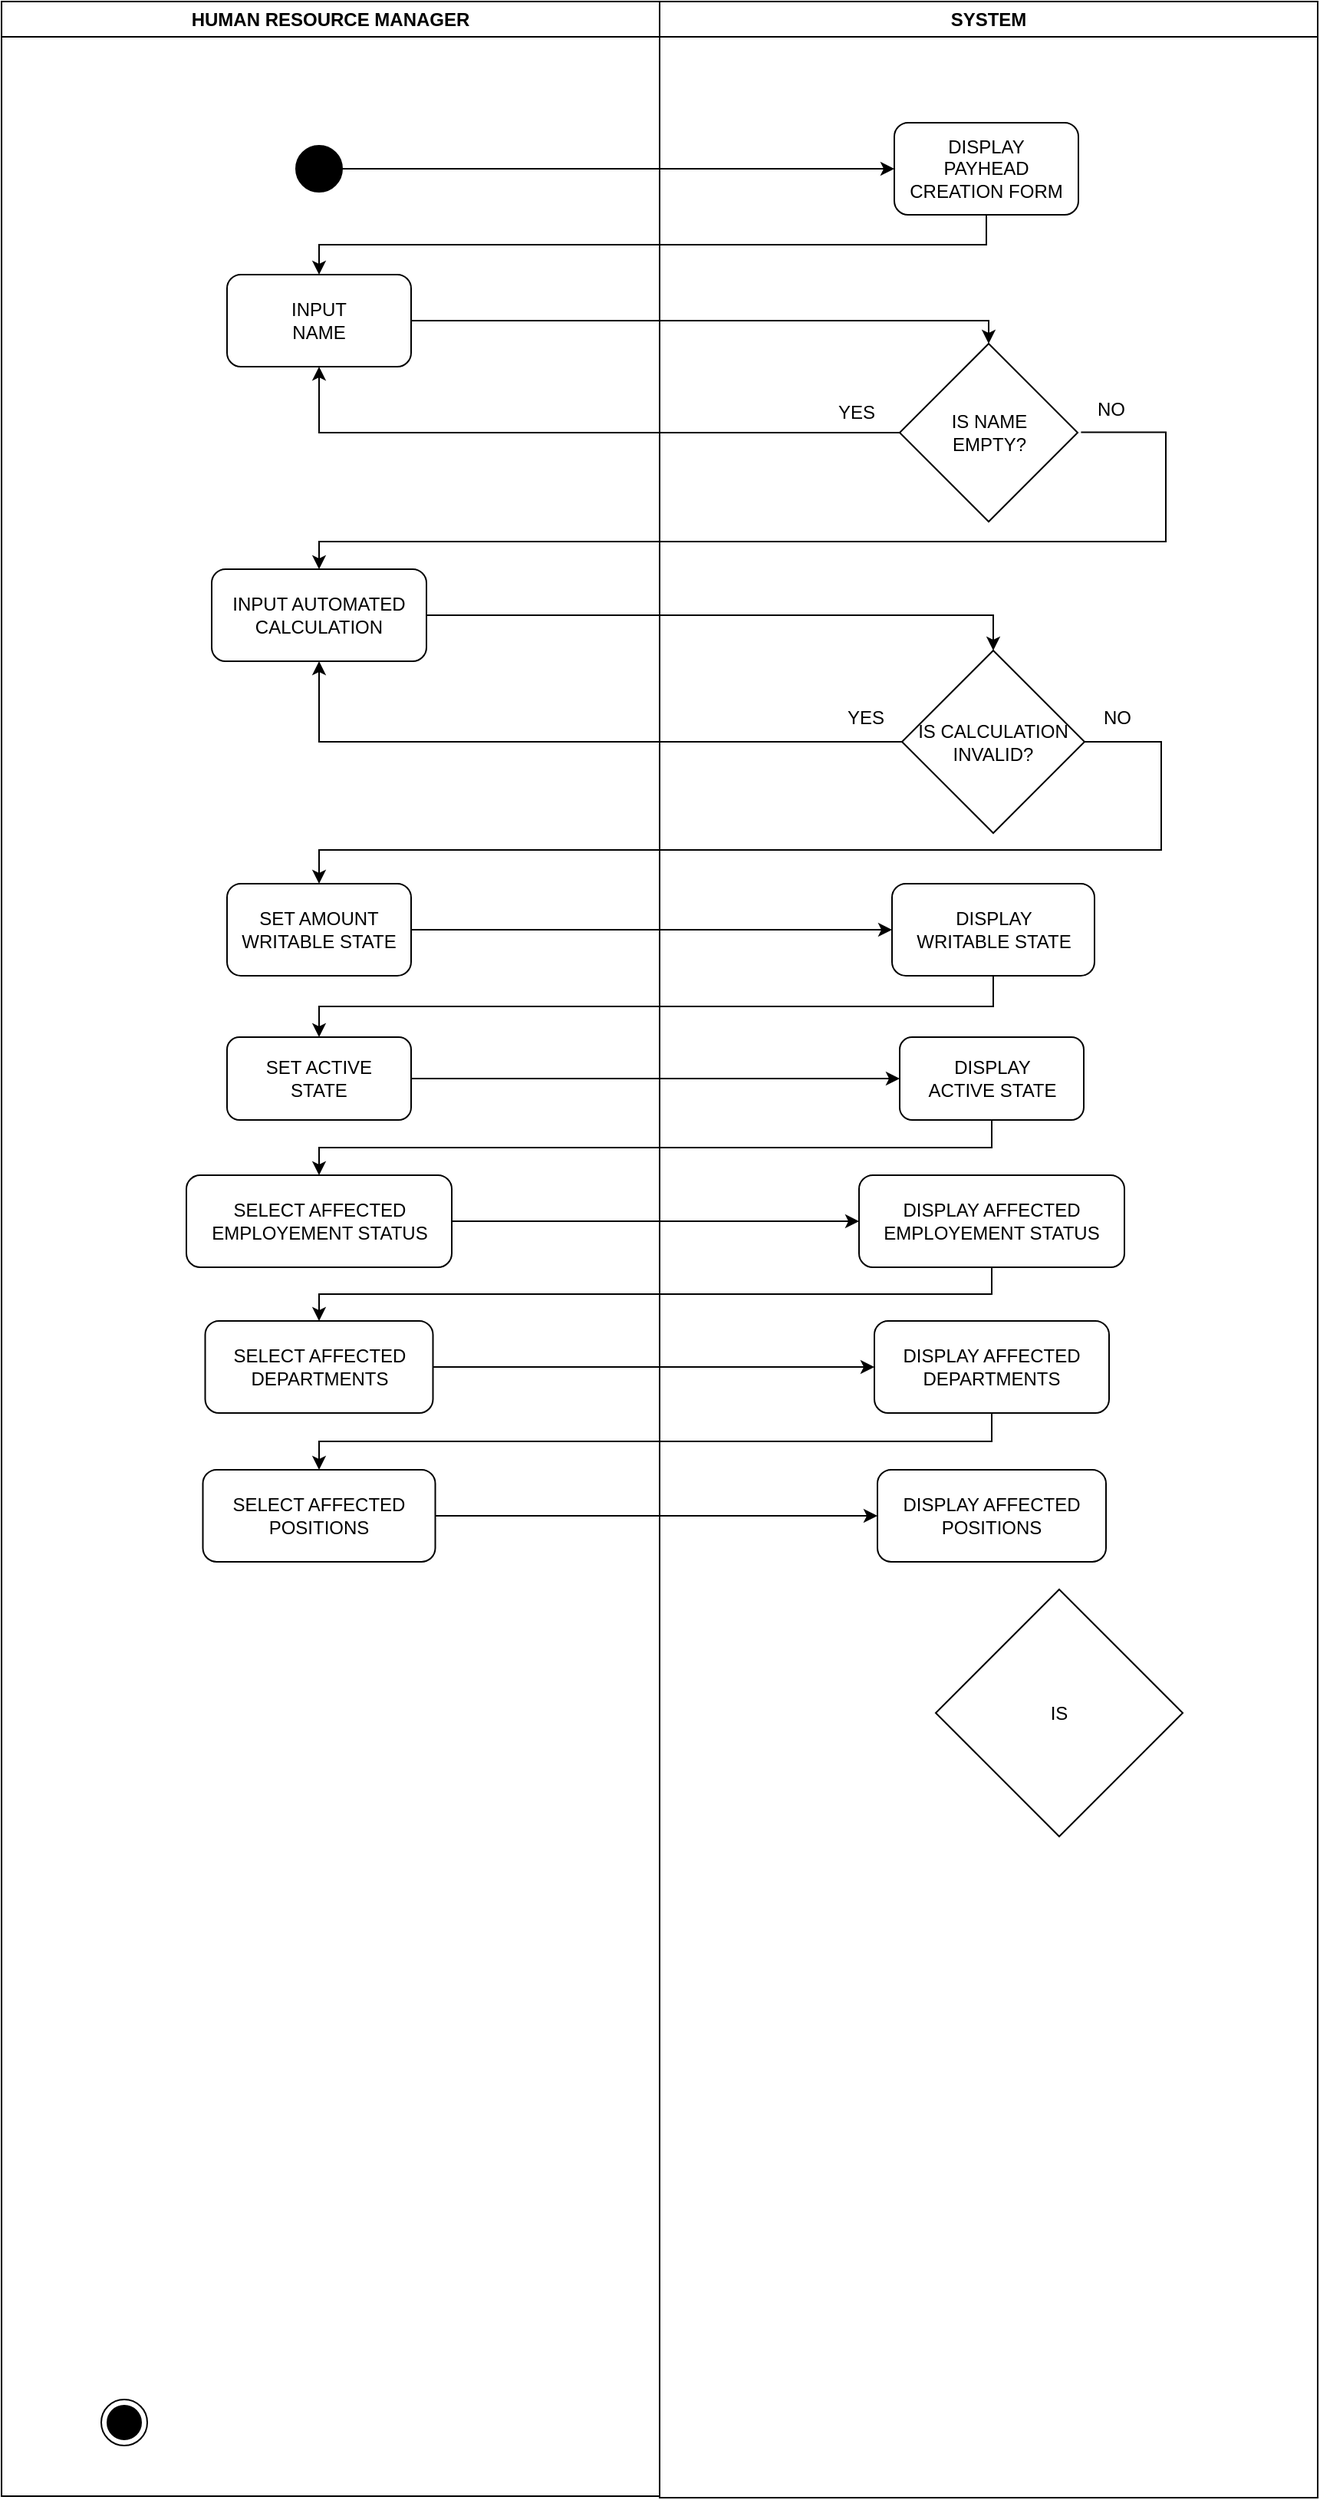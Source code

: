 <mxfile>
    <diagram id="Ue2m0nlykGMILfuQsxM4" name="Page-1">
        <mxGraphModel dx="640" dy="765" grid="0" gridSize="10" guides="1" tooltips="1" connect="1" arrows="1" fold="1" page="0" pageScale="1" pageWidth="850" pageHeight="1100" math="0" shadow="0">
            <root>
                <mxCell id="0"/>
                <mxCell id="1" parent="0"/>
                <mxCell id="2" value="HUMAN RESOURCE MANAGER" style="swimlane;whiteSpace=wrap;html=1;" vertex="1" parent="1">
                    <mxGeometry x="89" y="-292" width="429" height="1626" as="geometry"/>
                </mxCell>
                <mxCell id="4" value="" style="ellipse;fillColor=strokeColor;" vertex="1" parent="2">
                    <mxGeometry x="192" y="94" width="30" height="30" as="geometry"/>
                </mxCell>
                <mxCell id="5" value="" style="ellipse;html=1;shape=endState;fillColor=strokeColor;" vertex="1" parent="2">
                    <mxGeometry x="65" y="1563" width="30" height="30" as="geometry"/>
                </mxCell>
                <mxCell id="9" value="INPUT&lt;br&gt;NAME" style="rounded=1;whiteSpace=wrap;html=1;" vertex="1" parent="2">
                    <mxGeometry x="147" y="178" width="120" height="60" as="geometry"/>
                </mxCell>
                <mxCell id="16" value="INPUT AUTOMATED&lt;br&gt;CALCULATION" style="rounded=1;whiteSpace=wrap;html=1;" vertex="1" parent="2">
                    <mxGeometry x="137" y="370" width="140" height="60" as="geometry"/>
                </mxCell>
                <mxCell id="23" value="SET AMOUNT&lt;br&gt;WRITABLE STATE" style="rounded=1;whiteSpace=wrap;html=1;" vertex="1" parent="2">
                    <mxGeometry x="147" y="575" width="120" height="60" as="geometry"/>
                </mxCell>
                <mxCell id="29" value="SET ACTIVE&lt;br&gt;STATE" style="rounded=1;whiteSpace=wrap;html=1;" vertex="1" parent="2">
                    <mxGeometry x="147" y="675" width="120" height="54" as="geometry"/>
                </mxCell>
                <mxCell id="33" value="SELECT AFFECTED&lt;br&gt;EMPLOYEMENT STATUS" style="rounded=1;whiteSpace=wrap;html=1;" vertex="1" parent="2">
                    <mxGeometry x="120.5" y="765" width="173" height="60" as="geometry"/>
                </mxCell>
                <mxCell id="39" value="SELECT AFFECTED&lt;br&gt;DEPARTMENTS" style="rounded=1;whiteSpace=wrap;html=1;" vertex="1" parent="2">
                    <mxGeometry x="132.75" y="860" width="148.5" height="60" as="geometry"/>
                </mxCell>
                <mxCell id="41" value="SELECT AFFECTED&lt;br&gt;POSITIONS" style="rounded=1;whiteSpace=wrap;html=1;" vertex="1" parent="2">
                    <mxGeometry x="131.25" y="957" width="151.5" height="60" as="geometry"/>
                </mxCell>
                <mxCell id="3" value="SYSTEM" style="swimlane;whiteSpace=wrap;html=1;" vertex="1" parent="1">
                    <mxGeometry x="518" y="-292" width="429" height="1627" as="geometry"/>
                </mxCell>
                <mxCell id="12" value="IS NAME&lt;br&gt;EMPTY?" style="rhombus;whiteSpace=wrap;html=1;" vertex="1" parent="3">
                    <mxGeometry x="156.5" y="223" width="116" height="116" as="geometry"/>
                </mxCell>
                <mxCell id="15" value="YES" style="text;html=1;align=center;verticalAlign=middle;resizable=0;points=[];autosize=1;strokeColor=none;fillColor=none;" vertex="1" parent="3">
                    <mxGeometry x="107" y="255" width="42" height="26" as="geometry"/>
                </mxCell>
                <mxCell id="17" value="IS CALCULATION&lt;br&gt;INVALID?" style="rhombus;whiteSpace=wrap;html=1;" vertex="1" parent="3">
                    <mxGeometry x="158" y="423" width="119" height="119" as="geometry"/>
                </mxCell>
                <mxCell id="27" value="DISPLAY&lt;br&gt;WRITABLE STATE" style="rounded=1;whiteSpace=wrap;html=1;" vertex="1" parent="3">
                    <mxGeometry x="151.5" y="575" width="132" height="60" as="geometry"/>
                </mxCell>
                <mxCell id="31" value="DISPLAY&lt;br&gt;ACTIVE STATE" style="rounded=1;whiteSpace=wrap;html=1;" vertex="1" parent="3">
                    <mxGeometry x="156.5" y="675" width="120" height="54" as="geometry"/>
                </mxCell>
                <mxCell id="34" value="DISPLAY AFFECTED&lt;br&gt;EMPLOYEMENT STATUS" style="rounded=1;whiteSpace=wrap;html=1;" vertex="1" parent="3">
                    <mxGeometry x="130" y="765" width="173" height="60" as="geometry"/>
                </mxCell>
                <mxCell id="37" value="DISPLAY AFFECTED&lt;br&gt;DEPARTMENTS" style="rounded=1;whiteSpace=wrap;html=1;" vertex="1" parent="3">
                    <mxGeometry x="140" y="860" width="153" height="60" as="geometry"/>
                </mxCell>
                <mxCell id="43" value="DISPLAY AFFECTED&lt;br&gt;POSITIONS" style="rounded=1;whiteSpace=wrap;html=1;" vertex="1" parent="3">
                    <mxGeometry x="142" y="957" width="149" height="60" as="geometry"/>
                </mxCell>
                <mxCell id="10" style="edgeStyle=orthogonalEdgeStyle;html=1;exitX=0.5;exitY=1;exitDx=0;exitDy=0;entryX=0.5;entryY=0;entryDx=0;entryDy=0;rounded=0;" edge="1" parent="1" source="6" target="9">
                    <mxGeometry relative="1" as="geometry"/>
                </mxCell>
                <mxCell id="6" value="DISPLAY&lt;br&gt;PAYHEAD&lt;br&gt;CREATION FORM" style="rounded=1;whiteSpace=wrap;html=1;" vertex="1" parent="1">
                    <mxGeometry x="671" y="-213" width="120" height="60" as="geometry"/>
                </mxCell>
                <mxCell id="7" style="edgeStyle=none;html=1;exitX=1;exitY=0.5;exitDx=0;exitDy=0;entryX=0;entryY=0.5;entryDx=0;entryDy=0;" edge="1" parent="1" source="4" target="6">
                    <mxGeometry relative="1" as="geometry"/>
                </mxCell>
                <mxCell id="13" style="edgeStyle=orthogonalEdgeStyle;rounded=0;html=1;exitX=1;exitY=0.5;exitDx=0;exitDy=0;entryX=0.5;entryY=0;entryDx=0;entryDy=0;" edge="1" parent="1" source="9" target="12">
                    <mxGeometry relative="1" as="geometry"/>
                </mxCell>
                <mxCell id="14" style="edgeStyle=orthogonalEdgeStyle;rounded=0;html=1;exitX=0;exitY=0.5;exitDx=0;exitDy=0;entryX=0.5;entryY=1;entryDx=0;entryDy=0;" edge="1" parent="1" source="12" target="9">
                    <mxGeometry relative="1" as="geometry"/>
                </mxCell>
                <mxCell id="18" style="edgeStyle=orthogonalEdgeStyle;rounded=0;html=1;exitX=1;exitY=0.5;exitDx=0;exitDy=0;entryX=0.5;entryY=0;entryDx=0;entryDy=0;" edge="1" parent="1" source="16" target="17">
                    <mxGeometry relative="1" as="geometry"/>
                </mxCell>
                <mxCell id="19" style="edgeStyle=orthogonalEdgeStyle;rounded=0;html=1;entryX=0.5;entryY=0;entryDx=0;entryDy=0;exitX=1.019;exitY=0.498;exitDx=0;exitDy=0;exitPerimeter=0;" edge="1" parent="1" source="12" target="16">
                    <mxGeometry relative="1" as="geometry">
                        <mxPoint x="789" y="-8" as="sourcePoint"/>
                        <Array as="points">
                            <mxPoint x="848" y="-11"/>
                            <mxPoint x="848" y="60"/>
                            <mxPoint x="296" y="60"/>
                        </Array>
                    </mxGeometry>
                </mxCell>
                <mxCell id="20" value="NO" style="text;html=1;align=center;verticalAlign=middle;resizable=0;points=[];autosize=1;strokeColor=none;fillColor=none;" vertex="1" parent="1">
                    <mxGeometry x="794" y="-39" width="36" height="26" as="geometry"/>
                </mxCell>
                <mxCell id="21" style="edgeStyle=orthogonalEdgeStyle;rounded=0;html=1;exitX=0;exitY=0.5;exitDx=0;exitDy=0;entryX=0.5;entryY=1;entryDx=0;entryDy=0;" edge="1" parent="1" source="17" target="16">
                    <mxGeometry relative="1" as="geometry"/>
                </mxCell>
                <mxCell id="22" value="YES" style="text;html=1;align=center;verticalAlign=middle;resizable=0;points=[];autosize=1;strokeColor=none;fillColor=none;" vertex="1" parent="1">
                    <mxGeometry x="631" y="162" width="42" height="26" as="geometry"/>
                </mxCell>
                <mxCell id="24" style="edgeStyle=orthogonalEdgeStyle;rounded=0;html=1;exitX=1;exitY=0.5;exitDx=0;exitDy=0;entryX=0.5;entryY=0;entryDx=0;entryDy=0;" edge="1" parent="1" source="17" target="23">
                    <mxGeometry relative="1" as="geometry">
                        <Array as="points">
                            <mxPoint x="845" y="191"/>
                            <mxPoint x="845" y="261"/>
                            <mxPoint x="296" y="261"/>
                        </Array>
                    </mxGeometry>
                </mxCell>
                <mxCell id="26" value="NO" style="text;html=1;align=center;verticalAlign=middle;resizable=0;points=[];autosize=1;strokeColor=none;fillColor=none;" vertex="1" parent="1">
                    <mxGeometry x="798" y="162" width="36" height="26" as="geometry"/>
                </mxCell>
                <mxCell id="28" style="edgeStyle=orthogonalEdgeStyle;rounded=0;html=1;exitX=1;exitY=0.5;exitDx=0;exitDy=0;entryX=0;entryY=0.5;entryDx=0;entryDy=0;" edge="1" parent="1" source="23" target="27">
                    <mxGeometry relative="1" as="geometry"/>
                </mxCell>
                <mxCell id="30" style="edgeStyle=orthogonalEdgeStyle;rounded=0;html=1;exitX=0.5;exitY=1;exitDx=0;exitDy=0;entryX=0.5;entryY=0;entryDx=0;entryDy=0;" edge="1" parent="1" source="27" target="29">
                    <mxGeometry relative="1" as="geometry"/>
                </mxCell>
                <mxCell id="32" style="edgeStyle=orthogonalEdgeStyle;rounded=0;html=1;exitX=1;exitY=0.5;exitDx=0;exitDy=0;entryX=0;entryY=0.5;entryDx=0;entryDy=0;" edge="1" parent="1" source="29" target="31">
                    <mxGeometry relative="1" as="geometry"/>
                </mxCell>
                <mxCell id="35" style="edgeStyle=orthogonalEdgeStyle;rounded=0;html=1;exitX=0.5;exitY=1;exitDx=0;exitDy=0;entryX=0.5;entryY=0;entryDx=0;entryDy=0;" edge="1" parent="1" source="31" target="33">
                    <mxGeometry relative="1" as="geometry"/>
                </mxCell>
                <mxCell id="36" style="edgeStyle=orthogonalEdgeStyle;rounded=0;html=1;exitX=1;exitY=0.5;exitDx=0;exitDy=0;entryX=0;entryY=0.5;entryDx=0;entryDy=0;" edge="1" parent="1" source="33" target="34">
                    <mxGeometry relative="1" as="geometry"/>
                </mxCell>
                <mxCell id="38" style="edgeStyle=orthogonalEdgeStyle;rounded=0;html=1;exitX=1;exitY=0.5;exitDx=0;exitDy=0;entryX=0;entryY=0.5;entryDx=0;entryDy=0;" edge="1" source="39" target="37" parent="1">
                    <mxGeometry relative="1" as="geometry"/>
                </mxCell>
                <mxCell id="40" style="edgeStyle=orthogonalEdgeStyle;rounded=0;html=1;exitX=0.5;exitY=1;exitDx=0;exitDy=0;entryX=0.5;entryY=0;entryDx=0;entryDy=0;" edge="1" target="39" parent="1" source="34">
                    <mxGeometry relative="1" as="geometry">
                        <mxPoint x="732.5" y="615" as="sourcePoint"/>
                    </mxGeometry>
                </mxCell>
                <mxCell id="42" style="edgeStyle=orthogonalEdgeStyle;rounded=0;html=1;exitX=0.5;exitY=1;exitDx=0;exitDy=0;entryX=0.5;entryY=0;entryDx=0;entryDy=0;" edge="1" target="41" parent="1" source="37">
                    <mxGeometry relative="1" as="geometry">
                        <mxPoint x="732.5" y="761" as="sourcePoint"/>
                    </mxGeometry>
                </mxCell>
                <mxCell id="44" style="edgeStyle=orthogonalEdgeStyle;rounded=0;html=1;exitX=1;exitY=0.5;exitDx=0;exitDy=0;entryX=0;entryY=0.5;entryDx=0;entryDy=0;" edge="1" source="41" target="43" parent="1">
                    <mxGeometry relative="1" as="geometry"/>
                </mxCell>
                <mxCell id="46" value="IS" style="rhombus;whiteSpace=wrap;html=1;" vertex="1" parent="1">
                    <mxGeometry x="698" y="743" width="161" height="161" as="geometry"/>
                </mxCell>
            </root>
        </mxGraphModel>
    </diagram>
</mxfile>